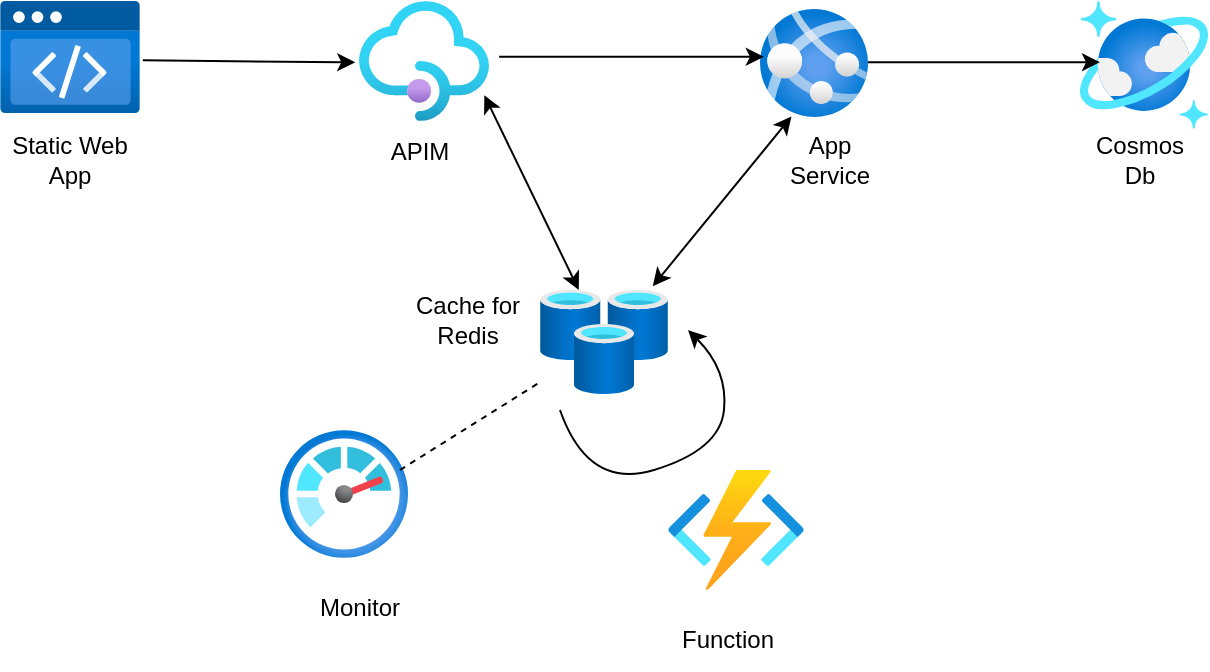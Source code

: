 <mxfile version="21.5.1" type="device">
  <diagram id="6K2L0thh9Qf6AcWFtn7J" name="Overview">
    <mxGraphModel dx="30" dy="-453" grid="1" gridSize="10" guides="1" tooltips="1" connect="1" arrows="1" fold="1" page="1" pageScale="1" pageWidth="850" pageHeight="1100" math="0" shadow="0">
      <root>
        <mxCell id="0" />
        <mxCell id="1" parent="0" />
        <mxCell id="yG2wOSbRxI6GufdI99vh-3" value="" style="aspect=fixed;html=1;points=[];align=center;image;fontSize=12;image=img/lib/azure2/databases/Azure_Cosmos_DB.svg;" parent="1" vertex="1">
          <mxGeometry x="1430" y="1275.5" width="64" height="64" as="geometry" />
        </mxCell>
        <mxCell id="yG2wOSbRxI6GufdI99vh-26" value="" style="aspect=fixed;html=1;points=[];align=center;image;fontSize=12;image=img/lib/azure2/preview/Static_Apps.svg;" parent="1" vertex="1">
          <mxGeometry x="890" y="1275.5" width="70" height="56.0" as="geometry" />
        </mxCell>
        <mxCell id="yG2wOSbRxI6GufdI99vh-27" value="" style="aspect=fixed;html=1;points=[];align=center;image;fontSize=12;image=img/lib/azure2/integration/API_Management_Services.svg;" parent="1" vertex="1">
          <mxGeometry x="1069.5" y="1275.5" width="65" height="60" as="geometry" />
        </mxCell>
        <mxCell id="yG2wOSbRxI6GufdI99vh-30" value="" style="endArrow=classic;html=1;rounded=0;startArrow=classic;exitX=0.964;exitY=0.785;exitDx=0;exitDy=0;exitPerimeter=0;startFill=1;" parent="1" source="yG2wOSbRxI6GufdI99vh-27" edge="1" target="ZJQy_w_e6BmF9ysCzNVd-1">
          <mxGeometry width="50" height="50" relative="1" as="geometry">
            <mxPoint x="1230.5" y="1180" as="sourcePoint" />
            <mxPoint x="1438" y="1180" as="targetPoint" />
          </mxGeometry>
        </mxCell>
        <mxCell id="yG2wOSbRxI6GufdI99vh-45" value="" style="aspect=fixed;html=1;points=[];align=center;image;fontSize=12;image=img/lib/azure2/compute/Function_Apps.svg;" parent="1" vertex="1">
          <mxGeometry x="1224" y="1510" width="68" height="60" as="geometry" />
        </mxCell>
        <mxCell id="ZJQy_w_e6BmF9ysCzNVd-1" value="" style="image;aspect=fixed;html=1;points=[];align=center;fontSize=12;image=img/lib/azure2/databases/Cache_Redis.svg;" vertex="1" parent="1">
          <mxGeometry x="1160" y="1420" width="64" height="52" as="geometry" />
        </mxCell>
        <mxCell id="ZJQy_w_e6BmF9ysCzNVd-2" value="" style="image;aspect=fixed;html=1;points=[];align=center;fontSize=12;image=img/lib/azure2/app_services/App_Services.svg;" vertex="1" parent="1">
          <mxGeometry x="1270" y="1279.5" width="54" height="54" as="geometry" />
        </mxCell>
        <mxCell id="ZJQy_w_e6BmF9ysCzNVd-3" value="" style="endArrow=classic;html=1;rounded=0;startArrow=none;entryX=0.035;entryY=0.443;entryDx=0;entryDy=0;entryPerimeter=0;exitX=1.078;exitY=0.465;exitDx=0;exitDy=0;exitPerimeter=0;" edge="1" parent="1" source="yG2wOSbRxI6GufdI99vh-27" target="ZJQy_w_e6BmF9ysCzNVd-2">
          <mxGeometry width="50" height="50" relative="1" as="geometry">
            <mxPoint x="1140" y="1307" as="sourcePoint" />
            <mxPoint x="1189" y="1430" as="targetPoint" />
          </mxGeometry>
        </mxCell>
        <mxCell id="ZJQy_w_e6BmF9ysCzNVd-4" value="" style="endArrow=classic;html=1;rounded=0;startArrow=none;exitX=1.078;exitY=0.465;exitDx=0;exitDy=0;exitPerimeter=0;" edge="1" parent="1">
          <mxGeometry width="50" height="50" relative="1" as="geometry">
            <mxPoint x="1324" y="1306.1" as="sourcePoint" />
            <mxPoint x="1440" y="1306.1" as="targetPoint" />
          </mxGeometry>
        </mxCell>
        <mxCell id="ZJQy_w_e6BmF9ysCzNVd-5" value="" style="endArrow=classic;html=1;rounded=0;startArrow=classic;exitX=0.291;exitY=0.996;exitDx=0;exitDy=0;exitPerimeter=0;entryX=0.881;entryY=-0.037;entryDx=0;entryDy=0;entryPerimeter=0;startFill=1;" edge="1" parent="1" source="ZJQy_w_e6BmF9ysCzNVd-2" target="ZJQy_w_e6BmF9ysCzNVd-1">
          <mxGeometry width="50" height="50" relative="1" as="geometry">
            <mxPoint x="1142" y="1333" as="sourcePoint" />
            <mxPoint x="1189" y="1430" as="targetPoint" />
          </mxGeometry>
        </mxCell>
        <mxCell id="ZJQy_w_e6BmF9ysCzNVd-6" value="" style="endArrow=classic;html=1;rounded=0;startArrow=none;entryX=-0.029;entryY=0.511;entryDx=0;entryDy=0;entryPerimeter=0;exitX=1.02;exitY=0.53;exitDx=0;exitDy=0;exitPerimeter=0;" edge="1" parent="1" source="yG2wOSbRxI6GufdI99vh-26" target="yG2wOSbRxI6GufdI99vh-27">
          <mxGeometry width="50" height="50" relative="1" as="geometry">
            <mxPoint x="1150" y="1313" as="sourcePoint" />
            <mxPoint x="1282" y="1313" as="targetPoint" />
          </mxGeometry>
        </mxCell>
        <mxCell id="ZJQy_w_e6BmF9ysCzNVd-7" value="" style="curved=1;endArrow=classic;html=1;rounded=0;" edge="1" parent="1">
          <mxGeometry width="50" height="50" relative="1" as="geometry">
            <mxPoint x="1170" y="1480" as="sourcePoint" />
            <mxPoint x="1234" y="1440" as="targetPoint" />
            <Array as="points">
              <mxPoint x="1184" y="1520" />
              <mxPoint x="1250" y="1500" />
              <mxPoint x="1254" y="1460" />
            </Array>
          </mxGeometry>
        </mxCell>
        <mxCell id="ZJQy_w_e6BmF9ysCzNVd-13" value="" style="image;aspect=fixed;html=1;points=[];align=center;fontSize=12;image=img/lib/azure2/management_governance/Monitor.svg;" vertex="1" parent="1">
          <mxGeometry x="1030" y="1490" width="64" height="64" as="geometry" />
        </mxCell>
        <mxCell id="ZJQy_w_e6BmF9ysCzNVd-14" value="" style="endArrow=none;dashed=1;html=1;rounded=0;" edge="1" parent="1" target="ZJQy_w_e6BmF9ysCzNVd-1">
          <mxGeometry width="50" height="50" relative="1" as="geometry">
            <mxPoint x="1090" y="1510" as="sourcePoint" />
            <mxPoint x="1144" y="1460" as="targetPoint" />
          </mxGeometry>
        </mxCell>
        <mxCell id="ZJQy_w_e6BmF9ysCzNVd-15" value="Static Web App" style="text;html=1;strokeColor=none;fillColor=none;align=center;verticalAlign=middle;whiteSpace=wrap;rounded=0;" vertex="1" parent="1">
          <mxGeometry x="895" y="1339.5" width="60" height="30" as="geometry" />
        </mxCell>
        <mxCell id="ZJQy_w_e6BmF9ysCzNVd-16" value="APIM" style="text;html=1;strokeColor=none;fillColor=none;align=center;verticalAlign=middle;whiteSpace=wrap;rounded=0;" vertex="1" parent="1">
          <mxGeometry x="1070" y="1335.5" width="60" height="30" as="geometry" />
        </mxCell>
        <mxCell id="ZJQy_w_e6BmF9ysCzNVd-17" value="App Service" style="text;html=1;strokeColor=none;fillColor=none;align=center;verticalAlign=middle;whiteSpace=wrap;rounded=0;" vertex="1" parent="1">
          <mxGeometry x="1275" y="1339.5" width="60" height="30" as="geometry" />
        </mxCell>
        <mxCell id="ZJQy_w_e6BmF9ysCzNVd-18" value="Cosmos Db" style="text;html=1;strokeColor=none;fillColor=none;align=center;verticalAlign=middle;whiteSpace=wrap;rounded=0;" vertex="1" parent="1">
          <mxGeometry x="1430" y="1339.5" width="60" height="30" as="geometry" />
        </mxCell>
        <mxCell id="ZJQy_w_e6BmF9ysCzNVd-19" value="Function" style="text;html=1;strokeColor=none;fillColor=none;align=center;verticalAlign=middle;whiteSpace=wrap;rounded=0;" vertex="1" parent="1">
          <mxGeometry x="1224" y="1580" width="60" height="30" as="geometry" />
        </mxCell>
        <mxCell id="ZJQy_w_e6BmF9ysCzNVd-20" value="Cache for Redis" style="text;html=1;strokeColor=none;fillColor=none;align=center;verticalAlign=middle;whiteSpace=wrap;rounded=0;" vertex="1" parent="1">
          <mxGeometry x="1094" y="1420" width="60" height="30" as="geometry" />
        </mxCell>
        <mxCell id="ZJQy_w_e6BmF9ysCzNVd-22" value="Monitor" style="text;html=1;strokeColor=none;fillColor=none;align=center;verticalAlign=middle;whiteSpace=wrap;rounded=0;" vertex="1" parent="1">
          <mxGeometry x="1040" y="1564" width="60" height="30" as="geometry" />
        </mxCell>
      </root>
    </mxGraphModel>
  </diagram>
</mxfile>
